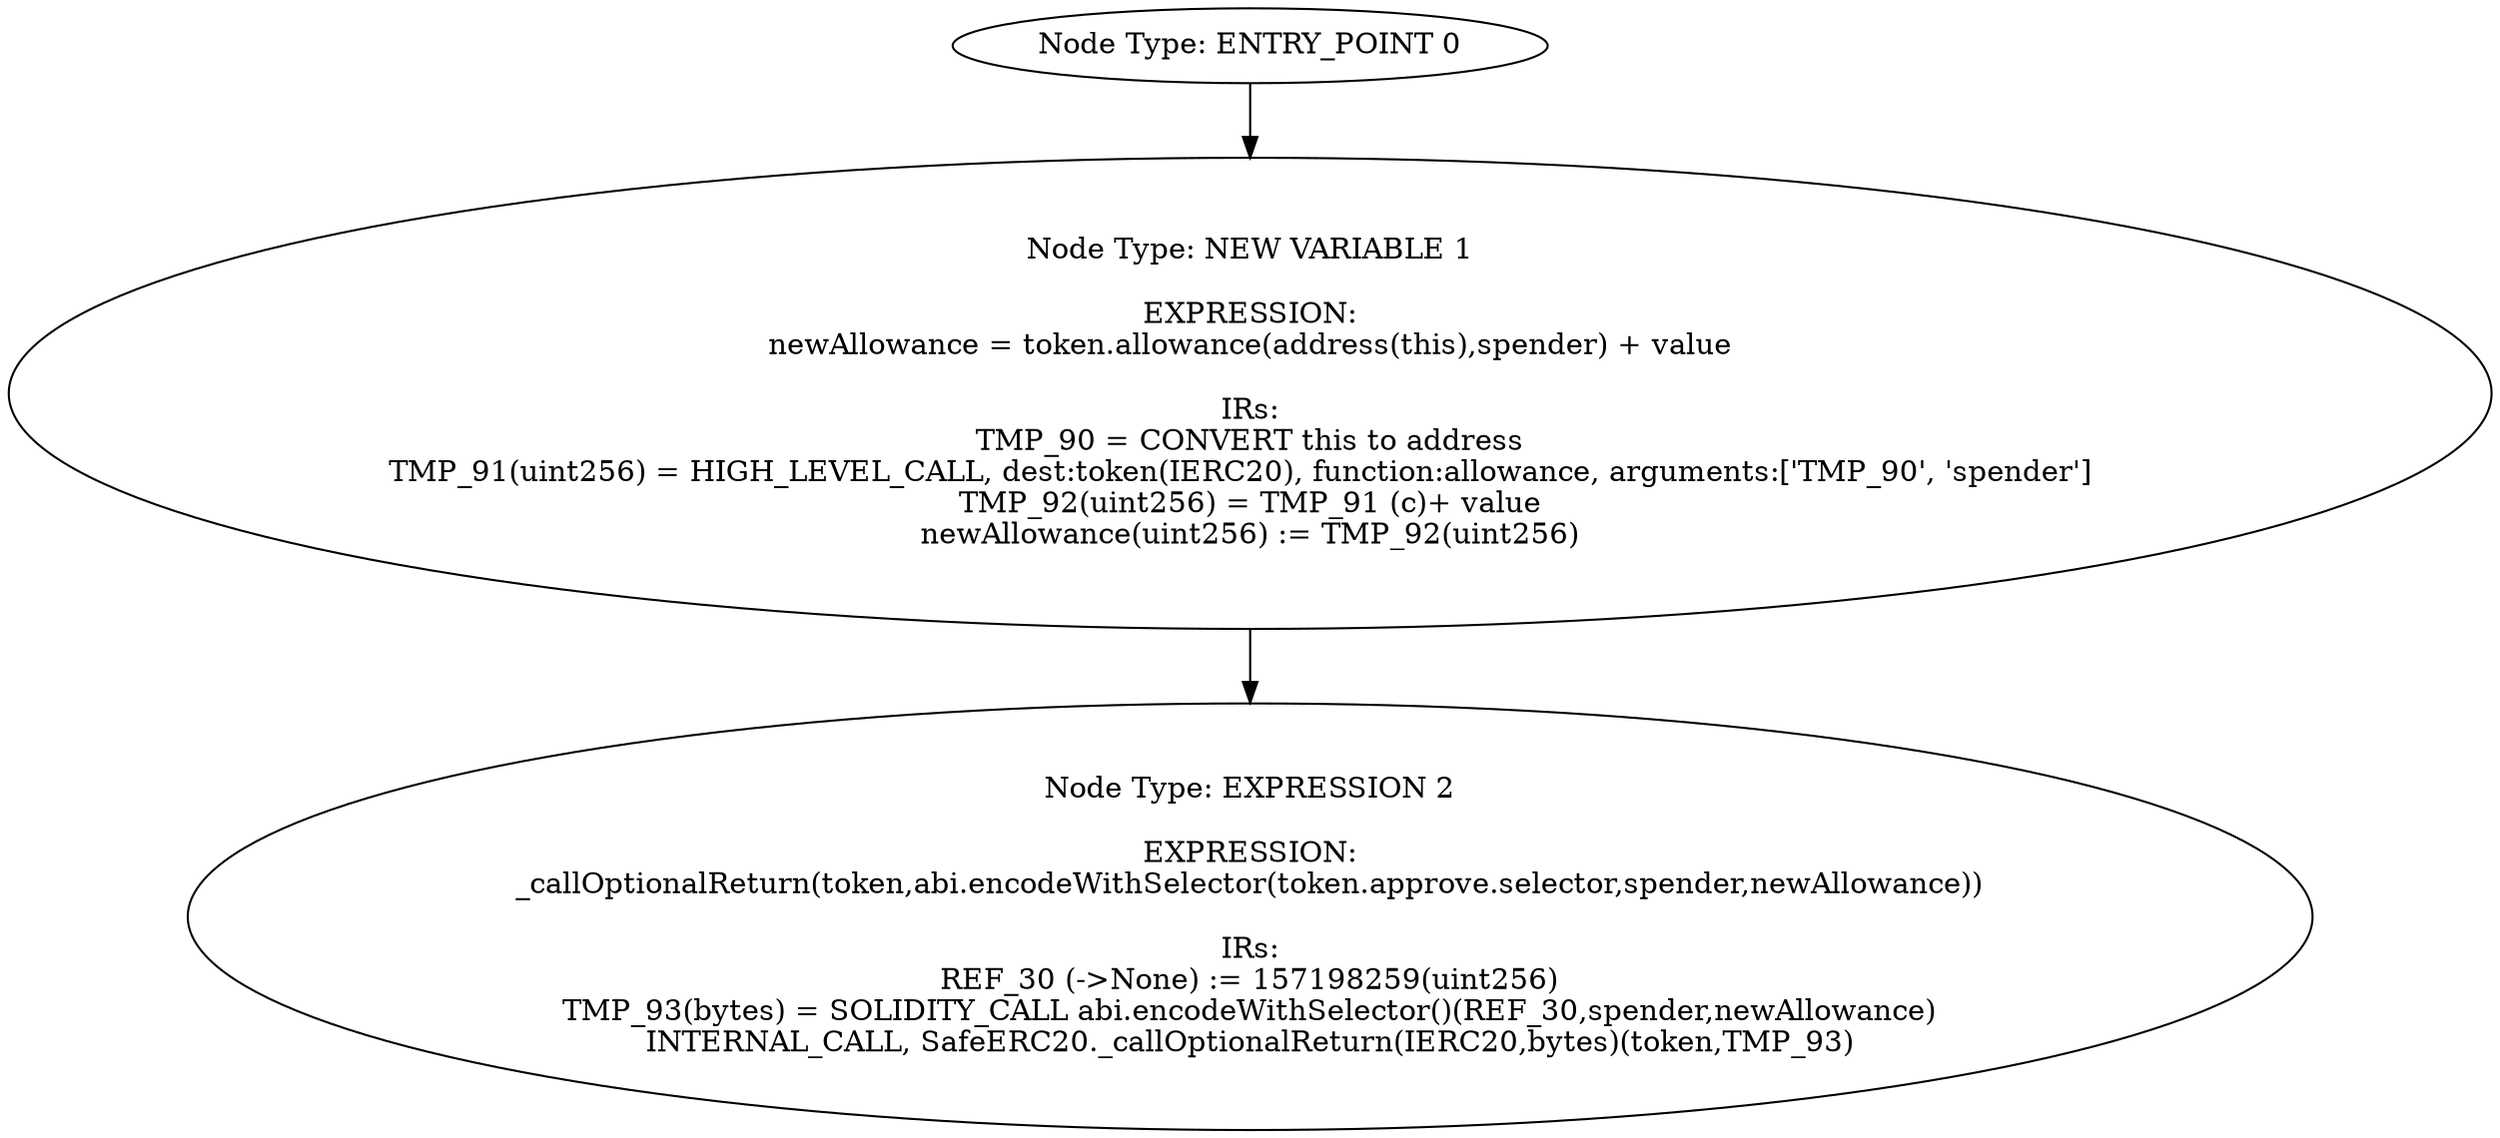 digraph{
0[label="Node Type: ENTRY_POINT 0
"];
0->1;
1[label="Node Type: NEW VARIABLE 1

EXPRESSION:
newAllowance = token.allowance(address(this),spender) + value

IRs:
TMP_90 = CONVERT this to address
TMP_91(uint256) = HIGH_LEVEL_CALL, dest:token(IERC20), function:allowance, arguments:['TMP_90', 'spender']  
TMP_92(uint256) = TMP_91 (c)+ value
newAllowance(uint256) := TMP_92(uint256)"];
1->2;
2[label="Node Type: EXPRESSION 2

EXPRESSION:
_callOptionalReturn(token,abi.encodeWithSelector(token.approve.selector,spender,newAllowance))

IRs:
REF_30 (->None) := 157198259(uint256)
TMP_93(bytes) = SOLIDITY_CALL abi.encodeWithSelector()(REF_30,spender,newAllowance)
INTERNAL_CALL, SafeERC20._callOptionalReturn(IERC20,bytes)(token,TMP_93)"];
}
